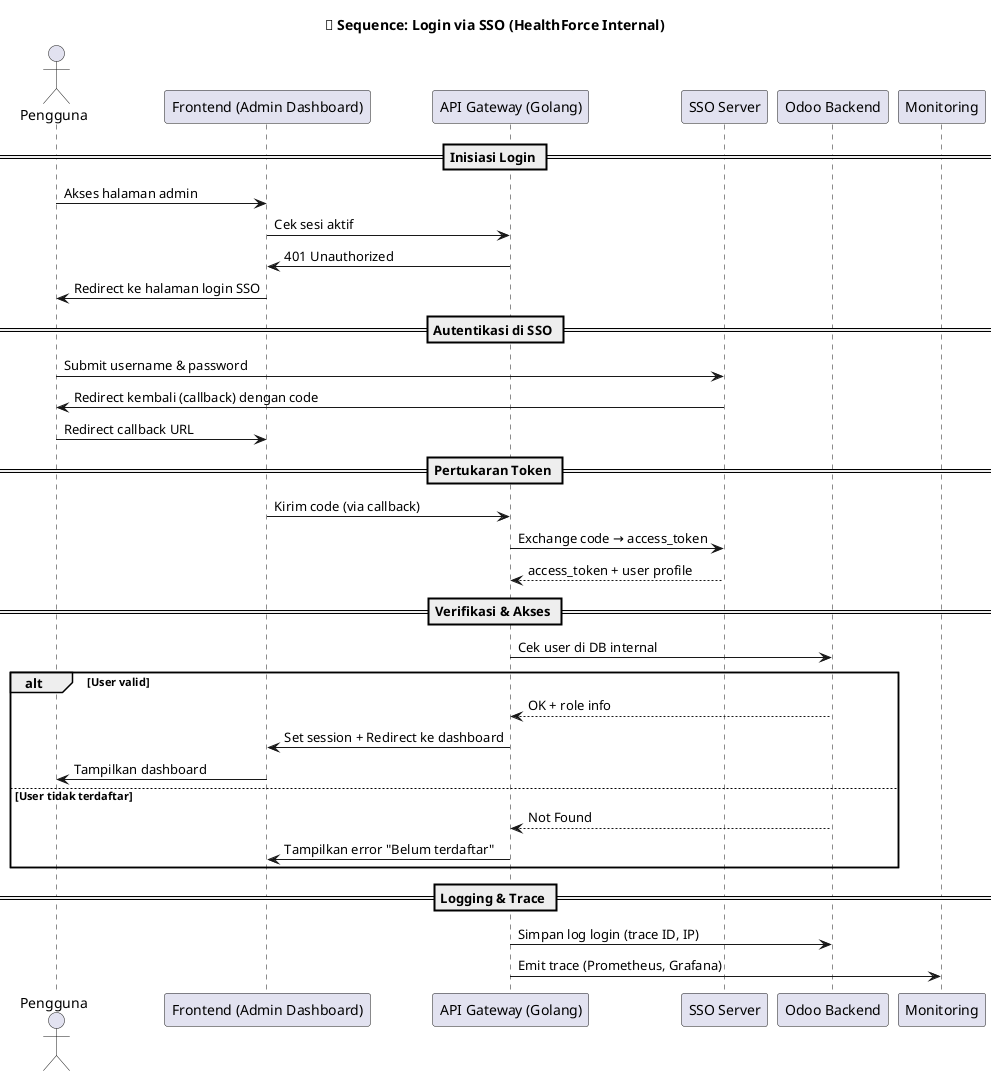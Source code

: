@startuml login_sequence

title 🧬 Sequence: Login via SSO (HealthForce Internal)

actor Pengguna
participant "Frontend (Admin Dashboard)" as Frontend
participant "API Gateway (Golang)" as APIGateway
participant "SSO Server" as SSO
participant "Odoo Backend" as Odoo

== Inisiasi Login ==
Pengguna -> Frontend : Akses halaman admin
Frontend -> APIGateway : Cek sesi aktif
APIGateway -> Frontend : 401 Unauthorized
Frontend -> Pengguna : Redirect ke halaman login SSO

== Autentikasi di SSO ==
Pengguna -> SSO : Submit username & password
SSO -> Pengguna : Redirect kembali (callback) dengan code
Pengguna -> Frontend : Redirect callback URL

== Pertukaran Token ==
Frontend -> APIGateway : Kirim code (via callback)
APIGateway -> SSO : Exchange code → access_token
SSO --> APIGateway : access_token + user profile

== Verifikasi & Akses ==
APIGateway -> Odoo : Cek user di DB internal
alt User valid
    Odoo --> APIGateway : OK + role info
    APIGateway -> Frontend : Set session + Redirect ke dashboard
    Frontend -> Pengguna : Tampilkan dashboard
else User tidak terdaftar
    Odoo --> APIGateway : Not Found
    APIGateway -> Frontend : Tampilkan error "Belum terdaftar"
end

== Logging & Trace ==
APIGateway -> Odoo : Simpan log login (trace ID, IP)
APIGateway -> Monitoring : Emit trace (Prometheus, Grafana)

@enduml

